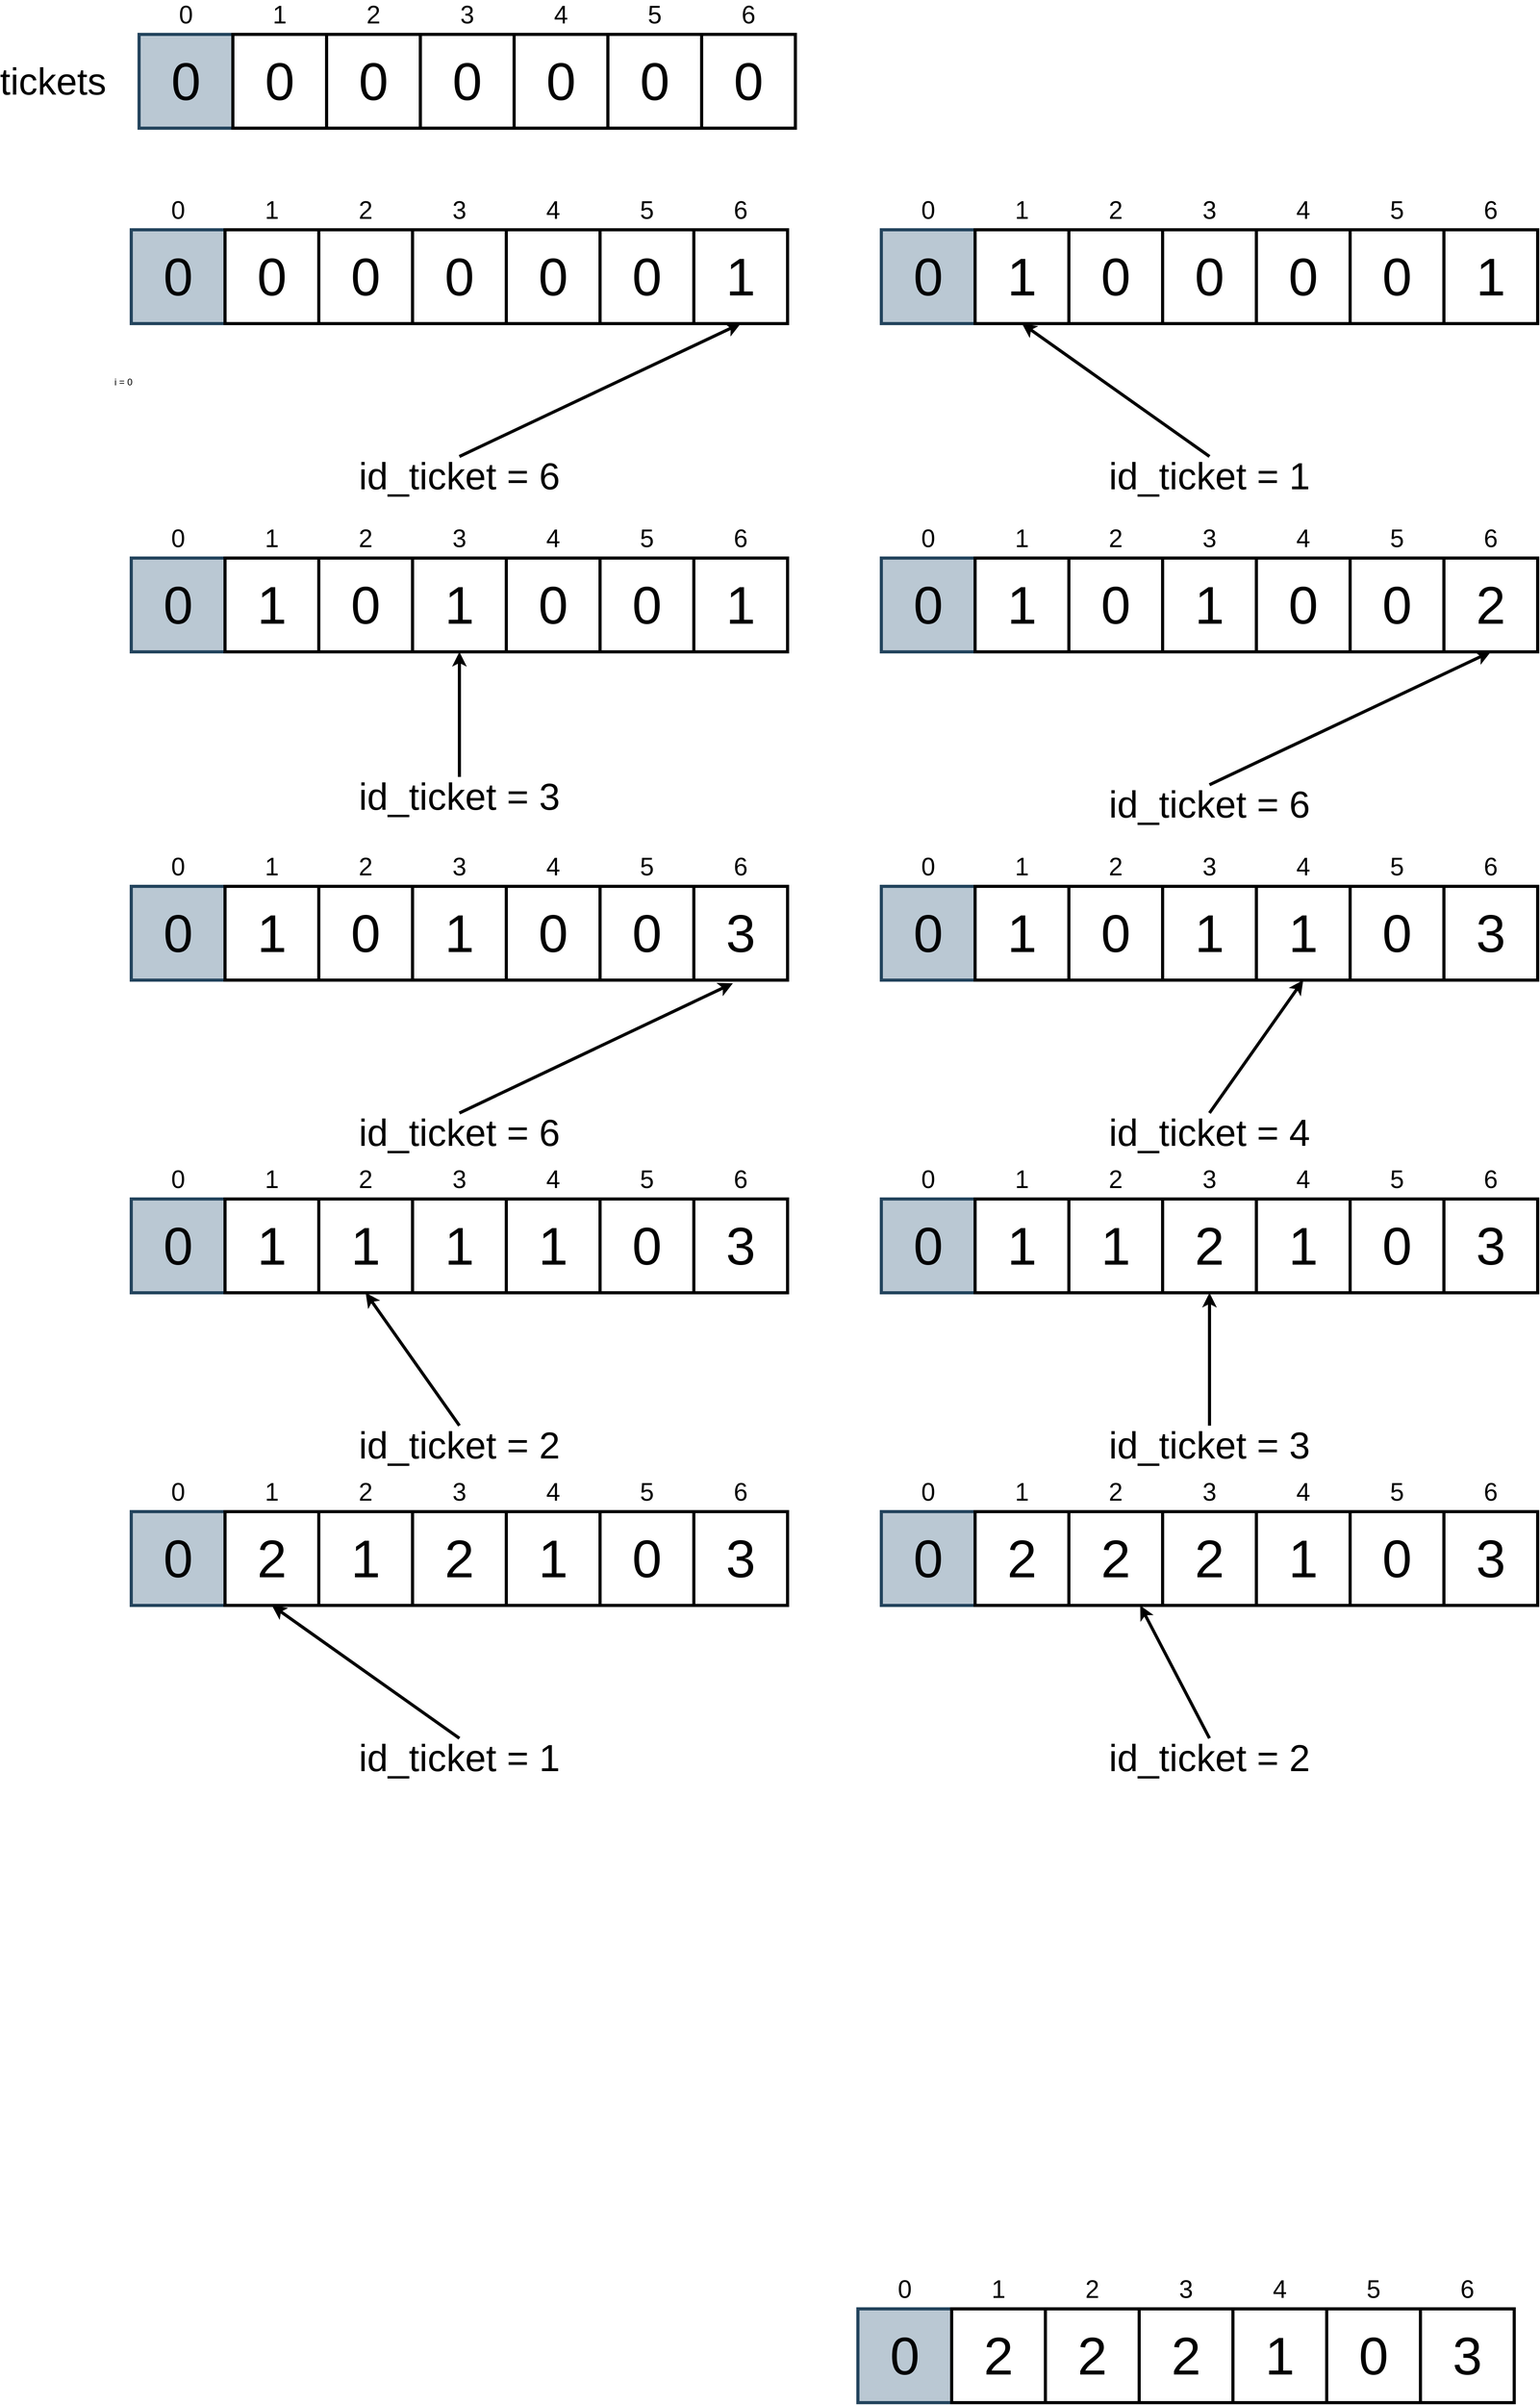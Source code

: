<mxfile version="27.1.4">
  <diagram name="Page-1" id="X-fpDceZRT9b2XnnG_sJ">
    <mxGraphModel dx="1354" dy="798" grid="1" gridSize="10" guides="1" tooltips="1" connect="1" arrows="1" fold="1" page="1" pageScale="1" pageWidth="850" pageHeight="1100" math="0" shadow="0">
      <root>
        <mxCell id="0" />
        <mxCell id="1" parent="0" />
        <mxCell id="1VugjeR8jfL0UXTWfKwZ-1" value="0" style="rounded=0;whiteSpace=wrap;html=1;strokeWidth=4;fontSize=68;fillColor=#bac8d3;strokeColor=#23445d;" vertex="1" parent="1">
          <mxGeometry x="210" y="70" width="120" height="120" as="geometry" />
        </mxCell>
        <mxCell id="1VugjeR8jfL0UXTWfKwZ-2" value="0" style="rounded=0;whiteSpace=wrap;html=1;strokeWidth=4;fontSize=68;" vertex="1" parent="1">
          <mxGeometry x="330" y="70" width="120" height="120" as="geometry" />
        </mxCell>
        <mxCell id="1VugjeR8jfL0UXTWfKwZ-3" value="0" style="rounded=0;whiteSpace=wrap;html=1;strokeWidth=4;fontSize=68;" vertex="1" parent="1">
          <mxGeometry x="450" y="70" width="120" height="120" as="geometry" />
        </mxCell>
        <mxCell id="1VugjeR8jfL0UXTWfKwZ-4" value="0" style="rounded=0;whiteSpace=wrap;html=1;strokeWidth=4;fontSize=68;" vertex="1" parent="1">
          <mxGeometry x="570" y="70" width="120" height="120" as="geometry" />
        </mxCell>
        <mxCell id="1VugjeR8jfL0UXTWfKwZ-5" value="0" style="rounded=0;whiteSpace=wrap;html=1;strokeWidth=4;fontSize=68;" vertex="1" parent="1">
          <mxGeometry x="690" y="70" width="120" height="120" as="geometry" />
        </mxCell>
        <mxCell id="1VugjeR8jfL0UXTWfKwZ-6" value="0" style="text;html=1;align=center;verticalAlign=middle;whiteSpace=wrap;rounded=0;fontSize=32;" vertex="1" parent="1">
          <mxGeometry x="240" y="30" width="60" height="30" as="geometry" />
        </mxCell>
        <mxCell id="1VugjeR8jfL0UXTWfKwZ-7" value="1" style="text;html=1;align=center;verticalAlign=middle;whiteSpace=wrap;rounded=0;fontSize=32;" vertex="1" parent="1">
          <mxGeometry x="360" y="30" width="60" height="30" as="geometry" />
        </mxCell>
        <mxCell id="1VugjeR8jfL0UXTWfKwZ-8" value="2" style="text;html=1;align=center;verticalAlign=middle;whiteSpace=wrap;rounded=0;fontSize=32;" vertex="1" parent="1">
          <mxGeometry x="480" y="30" width="60" height="30" as="geometry" />
        </mxCell>
        <mxCell id="1VugjeR8jfL0UXTWfKwZ-9" value="3" style="text;html=1;align=center;verticalAlign=middle;whiteSpace=wrap;rounded=0;fontSize=32;" vertex="1" parent="1">
          <mxGeometry x="600" y="30" width="60" height="30" as="geometry" />
        </mxCell>
        <mxCell id="1VugjeR8jfL0UXTWfKwZ-10" value="4" style="text;html=1;align=center;verticalAlign=middle;whiteSpace=wrap;rounded=0;fontSize=32;" vertex="1" parent="1">
          <mxGeometry x="720" y="30" width="60" height="30" as="geometry" />
        </mxCell>
        <mxCell id="1VugjeR8jfL0UXTWfKwZ-11" value="0" style="rounded=0;whiteSpace=wrap;html=1;strokeWidth=4;fontSize=68;" vertex="1" parent="1">
          <mxGeometry x="810" y="70" width="120" height="120" as="geometry" />
        </mxCell>
        <mxCell id="1VugjeR8jfL0UXTWfKwZ-12" value="5" style="text;html=1;align=center;verticalAlign=middle;whiteSpace=wrap;rounded=0;fontSize=32;" vertex="1" parent="1">
          <mxGeometry x="840" y="30" width="60" height="30" as="geometry" />
        </mxCell>
        <mxCell id="1VugjeR8jfL0UXTWfKwZ-13" value="0" style="rounded=0;whiteSpace=wrap;html=1;strokeWidth=4;fontSize=68;" vertex="1" parent="1">
          <mxGeometry x="930" y="70" width="120" height="120" as="geometry" />
        </mxCell>
        <mxCell id="1VugjeR8jfL0UXTWfKwZ-14" value="6" style="text;html=1;align=center;verticalAlign=middle;whiteSpace=wrap;rounded=0;fontSize=32;" vertex="1" parent="1">
          <mxGeometry x="960" y="30" width="60" height="30" as="geometry" />
        </mxCell>
        <mxCell id="1VugjeR8jfL0UXTWfKwZ-15" value="tickets" style="text;html=1;align=center;verticalAlign=middle;whiteSpace=wrap;rounded=0;fontSize=48;" vertex="1" parent="1">
          <mxGeometry x="70" y="115" width="60" height="30" as="geometry" />
        </mxCell>
        <mxCell id="1VugjeR8jfL0UXTWfKwZ-16" value="0" style="rounded=0;whiteSpace=wrap;html=1;strokeWidth=4;fontSize=68;fillColor=#bac8d3;strokeColor=#23445d;" vertex="1" parent="1">
          <mxGeometry x="200" y="320" width="120" height="120" as="geometry" />
        </mxCell>
        <mxCell id="1VugjeR8jfL0UXTWfKwZ-17" value="0" style="rounded=0;whiteSpace=wrap;html=1;strokeWidth=4;fontSize=68;" vertex="1" parent="1">
          <mxGeometry x="320" y="320" width="120" height="120" as="geometry" />
        </mxCell>
        <mxCell id="1VugjeR8jfL0UXTWfKwZ-18" value="0" style="rounded=0;whiteSpace=wrap;html=1;strokeWidth=4;fontSize=68;" vertex="1" parent="1">
          <mxGeometry x="440" y="320" width="120" height="120" as="geometry" />
        </mxCell>
        <mxCell id="1VugjeR8jfL0UXTWfKwZ-19" value="0" style="rounded=0;whiteSpace=wrap;html=1;strokeWidth=4;fontSize=68;" vertex="1" parent="1">
          <mxGeometry x="560" y="320" width="120" height="120" as="geometry" />
        </mxCell>
        <mxCell id="1VugjeR8jfL0UXTWfKwZ-20" value="0" style="rounded=0;whiteSpace=wrap;html=1;strokeWidth=4;fontSize=68;" vertex="1" parent="1">
          <mxGeometry x="680" y="320" width="120" height="120" as="geometry" />
        </mxCell>
        <mxCell id="1VugjeR8jfL0UXTWfKwZ-21" value="0" style="text;html=1;align=center;verticalAlign=middle;whiteSpace=wrap;rounded=0;fontSize=32;" vertex="1" parent="1">
          <mxGeometry x="230" y="280" width="60" height="30" as="geometry" />
        </mxCell>
        <mxCell id="1VugjeR8jfL0UXTWfKwZ-22" value="1" style="text;html=1;align=center;verticalAlign=middle;whiteSpace=wrap;rounded=0;fontSize=32;" vertex="1" parent="1">
          <mxGeometry x="350" y="280" width="60" height="30" as="geometry" />
        </mxCell>
        <mxCell id="1VugjeR8jfL0UXTWfKwZ-23" value="2" style="text;html=1;align=center;verticalAlign=middle;whiteSpace=wrap;rounded=0;fontSize=32;" vertex="1" parent="1">
          <mxGeometry x="470" y="280" width="60" height="30" as="geometry" />
        </mxCell>
        <mxCell id="1VugjeR8jfL0UXTWfKwZ-24" value="3" style="text;html=1;align=center;verticalAlign=middle;whiteSpace=wrap;rounded=0;fontSize=32;" vertex="1" parent="1">
          <mxGeometry x="590" y="280" width="60" height="30" as="geometry" />
        </mxCell>
        <mxCell id="1VugjeR8jfL0UXTWfKwZ-25" value="4" style="text;html=1;align=center;verticalAlign=middle;whiteSpace=wrap;rounded=0;fontSize=32;" vertex="1" parent="1">
          <mxGeometry x="710" y="280" width="60" height="30" as="geometry" />
        </mxCell>
        <mxCell id="1VugjeR8jfL0UXTWfKwZ-26" value="0" style="rounded=0;whiteSpace=wrap;html=1;strokeWidth=4;fontSize=68;" vertex="1" parent="1">
          <mxGeometry x="800" y="320" width="120" height="120" as="geometry" />
        </mxCell>
        <mxCell id="1VugjeR8jfL0UXTWfKwZ-27" value="5" style="text;html=1;align=center;verticalAlign=middle;whiteSpace=wrap;rounded=0;fontSize=32;" vertex="1" parent="1">
          <mxGeometry x="830" y="280" width="60" height="30" as="geometry" />
        </mxCell>
        <mxCell id="1VugjeR8jfL0UXTWfKwZ-28" value="1" style="rounded=0;whiteSpace=wrap;html=1;strokeWidth=4;fontSize=68;" vertex="1" parent="1">
          <mxGeometry x="920" y="320" width="120" height="120" as="geometry" />
        </mxCell>
        <mxCell id="1VugjeR8jfL0UXTWfKwZ-29" value="6" style="text;html=1;align=center;verticalAlign=middle;whiteSpace=wrap;rounded=0;fontSize=32;" vertex="1" parent="1">
          <mxGeometry x="950" y="280" width="60" height="30" as="geometry" />
        </mxCell>
        <mxCell id="1VugjeR8jfL0UXTWfKwZ-31" value="0" style="rounded=0;whiteSpace=wrap;html=1;strokeWidth=4;fontSize=68;fillColor=#bac8d3;strokeColor=#23445d;" vertex="1" parent="1">
          <mxGeometry x="1130" y="2980" width="120" height="120" as="geometry" />
        </mxCell>
        <mxCell id="1VugjeR8jfL0UXTWfKwZ-32" value="2" style="rounded=0;whiteSpace=wrap;html=1;strokeWidth=4;fontSize=68;" vertex="1" parent="1">
          <mxGeometry x="1250" y="2980" width="120" height="120" as="geometry" />
        </mxCell>
        <mxCell id="1VugjeR8jfL0UXTWfKwZ-33" value="2" style="rounded=0;whiteSpace=wrap;html=1;strokeWidth=4;fontSize=68;" vertex="1" parent="1">
          <mxGeometry x="1370" y="2980" width="120" height="120" as="geometry" />
        </mxCell>
        <mxCell id="1VugjeR8jfL0UXTWfKwZ-34" value="2" style="rounded=0;whiteSpace=wrap;html=1;strokeWidth=4;fontSize=68;" vertex="1" parent="1">
          <mxGeometry x="1490" y="2980" width="120" height="120" as="geometry" />
        </mxCell>
        <mxCell id="1VugjeR8jfL0UXTWfKwZ-35" value="1" style="rounded=0;whiteSpace=wrap;html=1;strokeWidth=4;fontSize=68;" vertex="1" parent="1">
          <mxGeometry x="1610" y="2980" width="120" height="120" as="geometry" />
        </mxCell>
        <mxCell id="1VugjeR8jfL0UXTWfKwZ-36" value="0" style="text;html=1;align=center;verticalAlign=middle;whiteSpace=wrap;rounded=0;fontSize=32;" vertex="1" parent="1">
          <mxGeometry x="1160" y="2940" width="60" height="30" as="geometry" />
        </mxCell>
        <mxCell id="1VugjeR8jfL0UXTWfKwZ-37" value="1" style="text;html=1;align=center;verticalAlign=middle;whiteSpace=wrap;rounded=0;fontSize=32;" vertex="1" parent="1">
          <mxGeometry x="1280" y="2940" width="60" height="30" as="geometry" />
        </mxCell>
        <mxCell id="1VugjeR8jfL0UXTWfKwZ-38" value="2" style="text;html=1;align=center;verticalAlign=middle;whiteSpace=wrap;rounded=0;fontSize=32;" vertex="1" parent="1">
          <mxGeometry x="1400" y="2940" width="60" height="30" as="geometry" />
        </mxCell>
        <mxCell id="1VugjeR8jfL0UXTWfKwZ-39" value="3" style="text;html=1;align=center;verticalAlign=middle;whiteSpace=wrap;rounded=0;fontSize=32;" vertex="1" parent="1">
          <mxGeometry x="1520" y="2940" width="60" height="30" as="geometry" />
        </mxCell>
        <mxCell id="1VugjeR8jfL0UXTWfKwZ-40" value="4" style="text;html=1;align=center;verticalAlign=middle;whiteSpace=wrap;rounded=0;fontSize=32;" vertex="1" parent="1">
          <mxGeometry x="1640" y="2940" width="60" height="30" as="geometry" />
        </mxCell>
        <mxCell id="1VugjeR8jfL0UXTWfKwZ-41" value="0" style="rounded=0;whiteSpace=wrap;html=1;strokeWidth=4;fontSize=68;" vertex="1" parent="1">
          <mxGeometry x="1730" y="2980" width="120" height="120" as="geometry" />
        </mxCell>
        <mxCell id="1VugjeR8jfL0UXTWfKwZ-42" value="5" style="text;html=1;align=center;verticalAlign=middle;whiteSpace=wrap;rounded=0;fontSize=32;" vertex="1" parent="1">
          <mxGeometry x="1760" y="2940" width="60" height="30" as="geometry" />
        </mxCell>
        <mxCell id="1VugjeR8jfL0UXTWfKwZ-43" value="3" style="rounded=0;whiteSpace=wrap;html=1;strokeWidth=4;fontSize=68;" vertex="1" parent="1">
          <mxGeometry x="1850" y="2980" width="120" height="120" as="geometry" />
        </mxCell>
        <mxCell id="1VugjeR8jfL0UXTWfKwZ-44" value="6" style="text;html=1;align=center;verticalAlign=middle;whiteSpace=wrap;rounded=0;fontSize=32;" vertex="1" parent="1">
          <mxGeometry x="1880" y="2940" width="60" height="30" as="geometry" />
        </mxCell>
        <mxCell id="1VugjeR8jfL0UXTWfKwZ-45" value="id_ticket = 6" style="text;html=1;align=center;verticalAlign=middle;whiteSpace=wrap;rounded=0;fontSize=48;" vertex="1" parent="1">
          <mxGeometry x="470" y="620" width="300" height="30" as="geometry" />
        </mxCell>
        <mxCell id="1VugjeR8jfL0UXTWfKwZ-47" value="" style="endArrow=classic;html=1;rounded=0;exitX=0.5;exitY=-0.333;exitDx=0;exitDy=0;exitPerimeter=0;entryX=0.5;entryY=1;entryDx=0;entryDy=0;strokeWidth=4;" edge="1" parent="1" source="1VugjeR8jfL0UXTWfKwZ-45" target="1VugjeR8jfL0UXTWfKwZ-28">
          <mxGeometry width="50" height="50" relative="1" as="geometry">
            <mxPoint x="770" y="380" as="sourcePoint" />
            <mxPoint x="820" y="330" as="targetPoint" />
          </mxGeometry>
        </mxCell>
        <mxCell id="1VugjeR8jfL0UXTWfKwZ-96" value="0" style="rounded=0;whiteSpace=wrap;html=1;strokeWidth=4;fontSize=68;fillColor=#bac8d3;strokeColor=#23445d;" vertex="1" parent="1">
          <mxGeometry x="1160" y="320" width="120" height="120" as="geometry" />
        </mxCell>
        <mxCell id="1VugjeR8jfL0UXTWfKwZ-97" value="1" style="rounded=0;whiteSpace=wrap;html=1;strokeWidth=4;fontSize=68;" vertex="1" parent="1">
          <mxGeometry x="1280" y="320" width="120" height="120" as="geometry" />
        </mxCell>
        <mxCell id="1VugjeR8jfL0UXTWfKwZ-98" value="0" style="rounded=0;whiteSpace=wrap;html=1;strokeWidth=4;fontSize=68;" vertex="1" parent="1">
          <mxGeometry x="1400" y="320" width="120" height="120" as="geometry" />
        </mxCell>
        <mxCell id="1VugjeR8jfL0UXTWfKwZ-99" value="0" style="rounded=0;whiteSpace=wrap;html=1;strokeWidth=4;fontSize=68;" vertex="1" parent="1">
          <mxGeometry x="1520" y="320" width="120" height="120" as="geometry" />
        </mxCell>
        <mxCell id="1VugjeR8jfL0UXTWfKwZ-100" value="0" style="rounded=0;whiteSpace=wrap;html=1;strokeWidth=4;fontSize=68;" vertex="1" parent="1">
          <mxGeometry x="1640" y="320" width="120" height="120" as="geometry" />
        </mxCell>
        <mxCell id="1VugjeR8jfL0UXTWfKwZ-101" value="0" style="text;html=1;align=center;verticalAlign=middle;whiteSpace=wrap;rounded=0;fontSize=32;" vertex="1" parent="1">
          <mxGeometry x="1190" y="280" width="60" height="30" as="geometry" />
        </mxCell>
        <mxCell id="1VugjeR8jfL0UXTWfKwZ-102" value="1" style="text;html=1;align=center;verticalAlign=middle;whiteSpace=wrap;rounded=0;fontSize=32;" vertex="1" parent="1">
          <mxGeometry x="1310" y="280" width="60" height="30" as="geometry" />
        </mxCell>
        <mxCell id="1VugjeR8jfL0UXTWfKwZ-103" value="2" style="text;html=1;align=center;verticalAlign=middle;whiteSpace=wrap;rounded=0;fontSize=32;" vertex="1" parent="1">
          <mxGeometry x="1430" y="280" width="60" height="30" as="geometry" />
        </mxCell>
        <mxCell id="1VugjeR8jfL0UXTWfKwZ-104" value="3" style="text;html=1;align=center;verticalAlign=middle;whiteSpace=wrap;rounded=0;fontSize=32;" vertex="1" parent="1">
          <mxGeometry x="1550" y="280" width="60" height="30" as="geometry" />
        </mxCell>
        <mxCell id="1VugjeR8jfL0UXTWfKwZ-105" value="4" style="text;html=1;align=center;verticalAlign=middle;whiteSpace=wrap;rounded=0;fontSize=32;" vertex="1" parent="1">
          <mxGeometry x="1670" y="280" width="60" height="30" as="geometry" />
        </mxCell>
        <mxCell id="1VugjeR8jfL0UXTWfKwZ-106" value="0" style="rounded=0;whiteSpace=wrap;html=1;strokeWidth=4;fontSize=68;" vertex="1" parent="1">
          <mxGeometry x="1760" y="320" width="120" height="120" as="geometry" />
        </mxCell>
        <mxCell id="1VugjeR8jfL0UXTWfKwZ-107" value="5" style="text;html=1;align=center;verticalAlign=middle;whiteSpace=wrap;rounded=0;fontSize=32;" vertex="1" parent="1">
          <mxGeometry x="1790" y="280" width="60" height="30" as="geometry" />
        </mxCell>
        <mxCell id="1VugjeR8jfL0UXTWfKwZ-108" value="1" style="rounded=0;whiteSpace=wrap;html=1;strokeWidth=4;fontSize=68;" vertex="1" parent="1">
          <mxGeometry x="1880" y="320" width="120" height="120" as="geometry" />
        </mxCell>
        <mxCell id="1VugjeR8jfL0UXTWfKwZ-109" value="6" style="text;html=1;align=center;verticalAlign=middle;whiteSpace=wrap;rounded=0;fontSize=32;" vertex="1" parent="1">
          <mxGeometry x="1910" y="280" width="60" height="30" as="geometry" />
        </mxCell>
        <mxCell id="1VugjeR8jfL0UXTWfKwZ-110" value="id_ticket = 1" style="text;html=1;align=center;verticalAlign=middle;whiteSpace=wrap;rounded=0;fontSize=48;" vertex="1" parent="1">
          <mxGeometry x="1430" y="620" width="300" height="30" as="geometry" />
        </mxCell>
        <mxCell id="1VugjeR8jfL0UXTWfKwZ-111" value="" style="endArrow=classic;html=1;rounded=0;exitX=0.5;exitY=-0.333;exitDx=0;exitDy=0;exitPerimeter=0;entryX=0.5;entryY=1;entryDx=0;entryDy=0;strokeWidth=4;" edge="1" parent="1" source="1VugjeR8jfL0UXTWfKwZ-110" target="1VugjeR8jfL0UXTWfKwZ-97">
          <mxGeometry width="50" height="50" relative="1" as="geometry">
            <mxPoint x="1730" y="380" as="sourcePoint" />
            <mxPoint x="1780" y="330" as="targetPoint" />
          </mxGeometry>
        </mxCell>
        <mxCell id="1VugjeR8jfL0UXTWfKwZ-112" value="0" style="rounded=0;whiteSpace=wrap;html=1;strokeWidth=4;fontSize=68;fillColor=#bac8d3;strokeColor=#23445d;" vertex="1" parent="1">
          <mxGeometry x="200" y="740" width="120" height="120" as="geometry" />
        </mxCell>
        <mxCell id="1VugjeR8jfL0UXTWfKwZ-113" value="1" style="rounded=0;whiteSpace=wrap;html=1;strokeWidth=4;fontSize=68;" vertex="1" parent="1">
          <mxGeometry x="320" y="740" width="120" height="120" as="geometry" />
        </mxCell>
        <mxCell id="1VugjeR8jfL0UXTWfKwZ-114" value="0" style="rounded=0;whiteSpace=wrap;html=1;strokeWidth=4;fontSize=68;" vertex="1" parent="1">
          <mxGeometry x="440" y="740" width="120" height="120" as="geometry" />
        </mxCell>
        <mxCell id="1VugjeR8jfL0UXTWfKwZ-115" value="1" style="rounded=0;whiteSpace=wrap;html=1;strokeWidth=4;fontSize=68;" vertex="1" parent="1">
          <mxGeometry x="560" y="740" width="120" height="120" as="geometry" />
        </mxCell>
        <mxCell id="1VugjeR8jfL0UXTWfKwZ-116" value="0" style="rounded=0;whiteSpace=wrap;html=1;strokeWidth=4;fontSize=68;" vertex="1" parent="1">
          <mxGeometry x="680" y="740" width="120" height="120" as="geometry" />
        </mxCell>
        <mxCell id="1VugjeR8jfL0UXTWfKwZ-117" value="0" style="text;html=1;align=center;verticalAlign=middle;whiteSpace=wrap;rounded=0;fontSize=32;" vertex="1" parent="1">
          <mxGeometry x="230" y="700" width="60" height="30" as="geometry" />
        </mxCell>
        <mxCell id="1VugjeR8jfL0UXTWfKwZ-118" value="1" style="text;html=1;align=center;verticalAlign=middle;whiteSpace=wrap;rounded=0;fontSize=32;" vertex="1" parent="1">
          <mxGeometry x="350" y="700" width="60" height="30" as="geometry" />
        </mxCell>
        <mxCell id="1VugjeR8jfL0UXTWfKwZ-119" value="2" style="text;html=1;align=center;verticalAlign=middle;whiteSpace=wrap;rounded=0;fontSize=32;" vertex="1" parent="1">
          <mxGeometry x="470" y="700" width="60" height="30" as="geometry" />
        </mxCell>
        <mxCell id="1VugjeR8jfL0UXTWfKwZ-120" value="3" style="text;html=1;align=center;verticalAlign=middle;whiteSpace=wrap;rounded=0;fontSize=32;" vertex="1" parent="1">
          <mxGeometry x="590" y="700" width="60" height="30" as="geometry" />
        </mxCell>
        <mxCell id="1VugjeR8jfL0UXTWfKwZ-121" value="4" style="text;html=1;align=center;verticalAlign=middle;whiteSpace=wrap;rounded=0;fontSize=32;" vertex="1" parent="1">
          <mxGeometry x="710" y="700" width="60" height="30" as="geometry" />
        </mxCell>
        <mxCell id="1VugjeR8jfL0UXTWfKwZ-122" value="0" style="rounded=0;whiteSpace=wrap;html=1;strokeWidth=4;fontSize=68;" vertex="1" parent="1">
          <mxGeometry x="800" y="740" width="120" height="120" as="geometry" />
        </mxCell>
        <mxCell id="1VugjeR8jfL0UXTWfKwZ-123" value="5" style="text;html=1;align=center;verticalAlign=middle;whiteSpace=wrap;rounded=0;fontSize=32;" vertex="1" parent="1">
          <mxGeometry x="830" y="700" width="60" height="30" as="geometry" />
        </mxCell>
        <mxCell id="1VugjeR8jfL0UXTWfKwZ-124" value="1" style="rounded=0;whiteSpace=wrap;html=1;strokeWidth=4;fontSize=68;" vertex="1" parent="1">
          <mxGeometry x="920" y="740" width="120" height="120" as="geometry" />
        </mxCell>
        <mxCell id="1VugjeR8jfL0UXTWfKwZ-125" value="6" style="text;html=1;align=center;verticalAlign=middle;whiteSpace=wrap;rounded=0;fontSize=32;" vertex="1" parent="1">
          <mxGeometry x="950" y="700" width="60" height="30" as="geometry" />
        </mxCell>
        <mxCell id="1VugjeR8jfL0UXTWfKwZ-126" value="id_ticket = 3" style="text;html=1;align=center;verticalAlign=middle;whiteSpace=wrap;rounded=0;fontSize=48;" vertex="1" parent="1">
          <mxGeometry x="470" y="1030" width="300" height="30" as="geometry" />
        </mxCell>
        <mxCell id="1VugjeR8jfL0UXTWfKwZ-127" value="" style="endArrow=classic;html=1;rounded=0;exitX=0.5;exitY=-0.333;exitDx=0;exitDy=0;exitPerimeter=0;entryX=0.5;entryY=1;entryDx=0;entryDy=0;strokeWidth=4;" edge="1" parent="1" source="1VugjeR8jfL0UXTWfKwZ-126" target="1VugjeR8jfL0UXTWfKwZ-115">
          <mxGeometry width="50" height="50" relative="1" as="geometry">
            <mxPoint x="770" y="800" as="sourcePoint" />
            <mxPoint x="820" y="750" as="targetPoint" />
          </mxGeometry>
        </mxCell>
        <mxCell id="1VugjeR8jfL0UXTWfKwZ-128" value="0" style="rounded=0;whiteSpace=wrap;html=1;strokeWidth=4;fontSize=68;fillColor=#bac8d3;strokeColor=#23445d;" vertex="1" parent="1">
          <mxGeometry x="1160" y="740" width="120" height="120" as="geometry" />
        </mxCell>
        <mxCell id="1VugjeR8jfL0UXTWfKwZ-129" value="1" style="rounded=0;whiteSpace=wrap;html=1;strokeWidth=4;fontSize=68;" vertex="1" parent="1">
          <mxGeometry x="1280" y="740" width="120" height="120" as="geometry" />
        </mxCell>
        <mxCell id="1VugjeR8jfL0UXTWfKwZ-130" value="0" style="rounded=0;whiteSpace=wrap;html=1;strokeWidth=4;fontSize=68;" vertex="1" parent="1">
          <mxGeometry x="1400" y="740" width="120" height="120" as="geometry" />
        </mxCell>
        <mxCell id="1VugjeR8jfL0UXTWfKwZ-131" value="1" style="rounded=0;whiteSpace=wrap;html=1;strokeWidth=4;fontSize=68;" vertex="1" parent="1">
          <mxGeometry x="1520" y="740" width="120" height="120" as="geometry" />
        </mxCell>
        <mxCell id="1VugjeR8jfL0UXTWfKwZ-132" value="0" style="rounded=0;whiteSpace=wrap;html=1;strokeWidth=4;fontSize=68;" vertex="1" parent="1">
          <mxGeometry x="1640" y="740" width="120" height="120" as="geometry" />
        </mxCell>
        <mxCell id="1VugjeR8jfL0UXTWfKwZ-133" value="0" style="text;html=1;align=center;verticalAlign=middle;whiteSpace=wrap;rounded=0;fontSize=32;" vertex="1" parent="1">
          <mxGeometry x="1190" y="700" width="60" height="30" as="geometry" />
        </mxCell>
        <mxCell id="1VugjeR8jfL0UXTWfKwZ-134" value="1" style="text;html=1;align=center;verticalAlign=middle;whiteSpace=wrap;rounded=0;fontSize=32;" vertex="1" parent="1">
          <mxGeometry x="1310" y="700" width="60" height="30" as="geometry" />
        </mxCell>
        <mxCell id="1VugjeR8jfL0UXTWfKwZ-135" value="2" style="text;html=1;align=center;verticalAlign=middle;whiteSpace=wrap;rounded=0;fontSize=32;" vertex="1" parent="1">
          <mxGeometry x="1430" y="700" width="60" height="30" as="geometry" />
        </mxCell>
        <mxCell id="1VugjeR8jfL0UXTWfKwZ-136" value="3" style="text;html=1;align=center;verticalAlign=middle;whiteSpace=wrap;rounded=0;fontSize=32;" vertex="1" parent="1">
          <mxGeometry x="1550" y="700" width="60" height="30" as="geometry" />
        </mxCell>
        <mxCell id="1VugjeR8jfL0UXTWfKwZ-137" value="4" style="text;html=1;align=center;verticalAlign=middle;whiteSpace=wrap;rounded=0;fontSize=32;" vertex="1" parent="1">
          <mxGeometry x="1670" y="700" width="60" height="30" as="geometry" />
        </mxCell>
        <mxCell id="1VugjeR8jfL0UXTWfKwZ-138" value="0" style="rounded=0;whiteSpace=wrap;html=1;strokeWidth=4;fontSize=68;" vertex="1" parent="1">
          <mxGeometry x="1760" y="740" width="120" height="120" as="geometry" />
        </mxCell>
        <mxCell id="1VugjeR8jfL0UXTWfKwZ-139" value="5" style="text;html=1;align=center;verticalAlign=middle;whiteSpace=wrap;rounded=0;fontSize=32;" vertex="1" parent="1">
          <mxGeometry x="1790" y="700" width="60" height="30" as="geometry" />
        </mxCell>
        <mxCell id="1VugjeR8jfL0UXTWfKwZ-140" value="2" style="rounded=0;whiteSpace=wrap;html=1;strokeWidth=4;fontSize=68;" vertex="1" parent="1">
          <mxGeometry x="1880" y="740" width="120" height="120" as="geometry" />
        </mxCell>
        <mxCell id="1VugjeR8jfL0UXTWfKwZ-141" value="6" style="text;html=1;align=center;verticalAlign=middle;whiteSpace=wrap;rounded=0;fontSize=32;" vertex="1" parent="1">
          <mxGeometry x="1910" y="700" width="60" height="30" as="geometry" />
        </mxCell>
        <mxCell id="1VugjeR8jfL0UXTWfKwZ-142" value="id_ticket = 6" style="text;html=1;align=center;verticalAlign=middle;whiteSpace=wrap;rounded=0;fontSize=48;" vertex="1" parent="1">
          <mxGeometry x="1430" y="1040" width="300" height="30" as="geometry" />
        </mxCell>
        <mxCell id="1VugjeR8jfL0UXTWfKwZ-143" value="" style="endArrow=classic;html=1;rounded=0;exitX=0.5;exitY=-0.333;exitDx=0;exitDy=0;exitPerimeter=0;entryX=0.5;entryY=1;entryDx=0;entryDy=0;strokeWidth=4;" edge="1" parent="1" source="1VugjeR8jfL0UXTWfKwZ-142" target="1VugjeR8jfL0UXTWfKwZ-140">
          <mxGeometry width="50" height="50" relative="1" as="geometry">
            <mxPoint x="1730" y="800" as="sourcePoint" />
            <mxPoint x="1780" y="750" as="targetPoint" />
          </mxGeometry>
        </mxCell>
        <mxCell id="1VugjeR8jfL0UXTWfKwZ-160" value="0" style="rounded=0;whiteSpace=wrap;html=1;strokeWidth=4;fontSize=68;fillColor=#bac8d3;strokeColor=#23445d;" vertex="1" parent="1">
          <mxGeometry x="200" y="1160" width="120" height="120" as="geometry" />
        </mxCell>
        <mxCell id="1VugjeR8jfL0UXTWfKwZ-161" value="1" style="rounded=0;whiteSpace=wrap;html=1;strokeWidth=4;fontSize=68;" vertex="1" parent="1">
          <mxGeometry x="320" y="1160" width="120" height="120" as="geometry" />
        </mxCell>
        <mxCell id="1VugjeR8jfL0UXTWfKwZ-162" value="0" style="rounded=0;whiteSpace=wrap;html=1;strokeWidth=4;fontSize=68;" vertex="1" parent="1">
          <mxGeometry x="440" y="1160" width="120" height="120" as="geometry" />
        </mxCell>
        <mxCell id="1VugjeR8jfL0UXTWfKwZ-163" value="1" style="rounded=0;whiteSpace=wrap;html=1;strokeWidth=4;fontSize=68;" vertex="1" parent="1">
          <mxGeometry x="560" y="1160" width="120" height="120" as="geometry" />
        </mxCell>
        <mxCell id="1VugjeR8jfL0UXTWfKwZ-164" value="0" style="rounded=0;whiteSpace=wrap;html=1;strokeWidth=4;fontSize=68;" vertex="1" parent="1">
          <mxGeometry x="680" y="1160" width="120" height="120" as="geometry" />
        </mxCell>
        <mxCell id="1VugjeR8jfL0UXTWfKwZ-165" value="0" style="text;html=1;align=center;verticalAlign=middle;whiteSpace=wrap;rounded=0;fontSize=32;" vertex="1" parent="1">
          <mxGeometry x="230" y="1120" width="60" height="30" as="geometry" />
        </mxCell>
        <mxCell id="1VugjeR8jfL0UXTWfKwZ-166" value="1" style="text;html=1;align=center;verticalAlign=middle;whiteSpace=wrap;rounded=0;fontSize=32;" vertex="1" parent="1">
          <mxGeometry x="350" y="1120" width="60" height="30" as="geometry" />
        </mxCell>
        <mxCell id="1VugjeR8jfL0UXTWfKwZ-167" value="2" style="text;html=1;align=center;verticalAlign=middle;whiteSpace=wrap;rounded=0;fontSize=32;" vertex="1" parent="1">
          <mxGeometry x="470" y="1120" width="60" height="30" as="geometry" />
        </mxCell>
        <mxCell id="1VugjeR8jfL0UXTWfKwZ-168" value="3" style="text;html=1;align=center;verticalAlign=middle;whiteSpace=wrap;rounded=0;fontSize=32;" vertex="1" parent="1">
          <mxGeometry x="590" y="1120" width="60" height="30" as="geometry" />
        </mxCell>
        <mxCell id="1VugjeR8jfL0UXTWfKwZ-169" value="4" style="text;html=1;align=center;verticalAlign=middle;whiteSpace=wrap;rounded=0;fontSize=32;" vertex="1" parent="1">
          <mxGeometry x="710" y="1120" width="60" height="30" as="geometry" />
        </mxCell>
        <mxCell id="1VugjeR8jfL0UXTWfKwZ-170" value="0" style="rounded=0;whiteSpace=wrap;html=1;strokeWidth=4;fontSize=68;" vertex="1" parent="1">
          <mxGeometry x="800" y="1160" width="120" height="120" as="geometry" />
        </mxCell>
        <mxCell id="1VugjeR8jfL0UXTWfKwZ-171" value="5" style="text;html=1;align=center;verticalAlign=middle;whiteSpace=wrap;rounded=0;fontSize=32;" vertex="1" parent="1">
          <mxGeometry x="830" y="1120" width="60" height="30" as="geometry" />
        </mxCell>
        <mxCell id="1VugjeR8jfL0UXTWfKwZ-172" value="3" style="rounded=0;whiteSpace=wrap;html=1;strokeWidth=4;fontSize=68;" vertex="1" parent="1">
          <mxGeometry x="920" y="1160" width="120" height="120" as="geometry" />
        </mxCell>
        <mxCell id="1VugjeR8jfL0UXTWfKwZ-173" value="6" style="text;html=1;align=center;verticalAlign=middle;whiteSpace=wrap;rounded=0;fontSize=32;" vertex="1" parent="1">
          <mxGeometry x="950" y="1120" width="60" height="30" as="geometry" />
        </mxCell>
        <mxCell id="1VugjeR8jfL0UXTWfKwZ-174" value="id_ticket = 6" style="text;html=1;align=center;verticalAlign=middle;whiteSpace=wrap;rounded=0;fontSize=48;" vertex="1" parent="1">
          <mxGeometry x="470" y="1460" width="300" height="30" as="geometry" />
        </mxCell>
        <mxCell id="1VugjeR8jfL0UXTWfKwZ-175" value="" style="endArrow=classic;html=1;rounded=0;exitX=0.5;exitY=-0.333;exitDx=0;exitDy=0;exitPerimeter=0;entryX=0.417;entryY=1.033;entryDx=0;entryDy=0;strokeWidth=4;entryPerimeter=0;" edge="1" parent="1" source="1VugjeR8jfL0UXTWfKwZ-174" target="1VugjeR8jfL0UXTWfKwZ-172">
          <mxGeometry width="50" height="50" relative="1" as="geometry">
            <mxPoint x="770" y="1220" as="sourcePoint" />
            <mxPoint x="820" y="1170" as="targetPoint" />
          </mxGeometry>
        </mxCell>
        <mxCell id="1VugjeR8jfL0UXTWfKwZ-176" value="0" style="rounded=0;whiteSpace=wrap;html=1;strokeWidth=4;fontSize=68;fillColor=#bac8d3;strokeColor=#23445d;" vertex="1" parent="1">
          <mxGeometry x="1160" y="1160" width="120" height="120" as="geometry" />
        </mxCell>
        <mxCell id="1VugjeR8jfL0UXTWfKwZ-177" value="1" style="rounded=0;whiteSpace=wrap;html=1;strokeWidth=4;fontSize=68;" vertex="1" parent="1">
          <mxGeometry x="1280" y="1160" width="120" height="120" as="geometry" />
        </mxCell>
        <mxCell id="1VugjeR8jfL0UXTWfKwZ-178" value="0" style="rounded=0;whiteSpace=wrap;html=1;strokeWidth=4;fontSize=68;" vertex="1" parent="1">
          <mxGeometry x="1400" y="1160" width="120" height="120" as="geometry" />
        </mxCell>
        <mxCell id="1VugjeR8jfL0UXTWfKwZ-179" value="1" style="rounded=0;whiteSpace=wrap;html=1;strokeWidth=4;fontSize=68;" vertex="1" parent="1">
          <mxGeometry x="1520" y="1160" width="120" height="120" as="geometry" />
        </mxCell>
        <mxCell id="1VugjeR8jfL0UXTWfKwZ-180" value="1" style="rounded=0;whiteSpace=wrap;html=1;strokeWidth=4;fontSize=68;" vertex="1" parent="1">
          <mxGeometry x="1640" y="1160" width="120" height="120" as="geometry" />
        </mxCell>
        <mxCell id="1VugjeR8jfL0UXTWfKwZ-181" value="0" style="text;html=1;align=center;verticalAlign=middle;whiteSpace=wrap;rounded=0;fontSize=32;" vertex="1" parent="1">
          <mxGeometry x="1190" y="1120" width="60" height="30" as="geometry" />
        </mxCell>
        <mxCell id="1VugjeR8jfL0UXTWfKwZ-182" value="1" style="text;html=1;align=center;verticalAlign=middle;whiteSpace=wrap;rounded=0;fontSize=32;" vertex="1" parent="1">
          <mxGeometry x="1310" y="1120" width="60" height="30" as="geometry" />
        </mxCell>
        <mxCell id="1VugjeR8jfL0UXTWfKwZ-183" value="2" style="text;html=1;align=center;verticalAlign=middle;whiteSpace=wrap;rounded=0;fontSize=32;" vertex="1" parent="1">
          <mxGeometry x="1430" y="1120" width="60" height="30" as="geometry" />
        </mxCell>
        <mxCell id="1VugjeR8jfL0UXTWfKwZ-184" value="3" style="text;html=1;align=center;verticalAlign=middle;whiteSpace=wrap;rounded=0;fontSize=32;" vertex="1" parent="1">
          <mxGeometry x="1550" y="1120" width="60" height="30" as="geometry" />
        </mxCell>
        <mxCell id="1VugjeR8jfL0UXTWfKwZ-185" value="4" style="text;html=1;align=center;verticalAlign=middle;whiteSpace=wrap;rounded=0;fontSize=32;" vertex="1" parent="1">
          <mxGeometry x="1670" y="1120" width="60" height="30" as="geometry" />
        </mxCell>
        <mxCell id="1VugjeR8jfL0UXTWfKwZ-186" value="0" style="rounded=0;whiteSpace=wrap;html=1;strokeWidth=4;fontSize=68;" vertex="1" parent="1">
          <mxGeometry x="1760" y="1160" width="120" height="120" as="geometry" />
        </mxCell>
        <mxCell id="1VugjeR8jfL0UXTWfKwZ-187" value="5" style="text;html=1;align=center;verticalAlign=middle;whiteSpace=wrap;rounded=0;fontSize=32;" vertex="1" parent="1">
          <mxGeometry x="1790" y="1120" width="60" height="30" as="geometry" />
        </mxCell>
        <mxCell id="1VugjeR8jfL0UXTWfKwZ-188" value="3" style="rounded=0;whiteSpace=wrap;html=1;strokeWidth=4;fontSize=68;" vertex="1" parent="1">
          <mxGeometry x="1880" y="1160" width="120" height="120" as="geometry" />
        </mxCell>
        <mxCell id="1VugjeR8jfL0UXTWfKwZ-189" value="6" style="text;html=1;align=center;verticalAlign=middle;whiteSpace=wrap;rounded=0;fontSize=32;" vertex="1" parent="1">
          <mxGeometry x="1910" y="1120" width="60" height="30" as="geometry" />
        </mxCell>
        <mxCell id="1VugjeR8jfL0UXTWfKwZ-190" value="id_ticket = 4" style="text;html=1;align=center;verticalAlign=middle;whiteSpace=wrap;rounded=0;fontSize=48;" vertex="1" parent="1">
          <mxGeometry x="1430" y="1460" width="300" height="30" as="geometry" />
        </mxCell>
        <mxCell id="1VugjeR8jfL0UXTWfKwZ-191" value="" style="endArrow=classic;html=1;rounded=0;exitX=0.5;exitY=-0.333;exitDx=0;exitDy=0;exitPerimeter=0;entryX=0.5;entryY=1;entryDx=0;entryDy=0;strokeWidth=4;" edge="1" parent="1" source="1VugjeR8jfL0UXTWfKwZ-190" target="1VugjeR8jfL0UXTWfKwZ-180">
          <mxGeometry width="50" height="50" relative="1" as="geometry">
            <mxPoint x="1730" y="1220" as="sourcePoint" />
            <mxPoint x="1780" y="1170" as="targetPoint" />
          </mxGeometry>
        </mxCell>
        <mxCell id="1VugjeR8jfL0UXTWfKwZ-208" value="0" style="rounded=0;whiteSpace=wrap;html=1;strokeWidth=4;fontSize=68;fillColor=#bac8d3;strokeColor=#23445d;" vertex="1" parent="1">
          <mxGeometry x="200" y="1560" width="120" height="120" as="geometry" />
        </mxCell>
        <mxCell id="1VugjeR8jfL0UXTWfKwZ-209" value="1" style="rounded=0;whiteSpace=wrap;html=1;strokeWidth=4;fontSize=68;" vertex="1" parent="1">
          <mxGeometry x="320" y="1560" width="120" height="120" as="geometry" />
        </mxCell>
        <mxCell id="1VugjeR8jfL0UXTWfKwZ-210" value="1" style="rounded=0;whiteSpace=wrap;html=1;strokeWidth=4;fontSize=68;" vertex="1" parent="1">
          <mxGeometry x="440" y="1560" width="120" height="120" as="geometry" />
        </mxCell>
        <mxCell id="1VugjeR8jfL0UXTWfKwZ-211" value="1" style="rounded=0;whiteSpace=wrap;html=1;strokeWidth=4;fontSize=68;" vertex="1" parent="1">
          <mxGeometry x="560" y="1560" width="120" height="120" as="geometry" />
        </mxCell>
        <mxCell id="1VugjeR8jfL0UXTWfKwZ-212" value="1" style="rounded=0;whiteSpace=wrap;html=1;strokeWidth=4;fontSize=68;" vertex="1" parent="1">
          <mxGeometry x="680" y="1560" width="120" height="120" as="geometry" />
        </mxCell>
        <mxCell id="1VugjeR8jfL0UXTWfKwZ-213" value="0" style="text;html=1;align=center;verticalAlign=middle;whiteSpace=wrap;rounded=0;fontSize=32;" vertex="1" parent="1">
          <mxGeometry x="230" y="1520" width="60" height="30" as="geometry" />
        </mxCell>
        <mxCell id="1VugjeR8jfL0UXTWfKwZ-214" value="1" style="text;html=1;align=center;verticalAlign=middle;whiteSpace=wrap;rounded=0;fontSize=32;" vertex="1" parent="1">
          <mxGeometry x="350" y="1520" width="60" height="30" as="geometry" />
        </mxCell>
        <mxCell id="1VugjeR8jfL0UXTWfKwZ-215" value="2" style="text;html=1;align=center;verticalAlign=middle;whiteSpace=wrap;rounded=0;fontSize=32;" vertex="1" parent="1">
          <mxGeometry x="470" y="1520" width="60" height="30" as="geometry" />
        </mxCell>
        <mxCell id="1VugjeR8jfL0UXTWfKwZ-216" value="3" style="text;html=1;align=center;verticalAlign=middle;whiteSpace=wrap;rounded=0;fontSize=32;" vertex="1" parent="1">
          <mxGeometry x="590" y="1520" width="60" height="30" as="geometry" />
        </mxCell>
        <mxCell id="1VugjeR8jfL0UXTWfKwZ-217" value="4" style="text;html=1;align=center;verticalAlign=middle;whiteSpace=wrap;rounded=0;fontSize=32;" vertex="1" parent="1">
          <mxGeometry x="710" y="1520" width="60" height="30" as="geometry" />
        </mxCell>
        <mxCell id="1VugjeR8jfL0UXTWfKwZ-218" value="0" style="rounded=0;whiteSpace=wrap;html=1;strokeWidth=4;fontSize=68;" vertex="1" parent="1">
          <mxGeometry x="800" y="1560" width="120" height="120" as="geometry" />
        </mxCell>
        <mxCell id="1VugjeR8jfL0UXTWfKwZ-219" value="5" style="text;html=1;align=center;verticalAlign=middle;whiteSpace=wrap;rounded=0;fontSize=32;" vertex="1" parent="1">
          <mxGeometry x="830" y="1520" width="60" height="30" as="geometry" />
        </mxCell>
        <mxCell id="1VugjeR8jfL0UXTWfKwZ-220" value="3" style="rounded=0;whiteSpace=wrap;html=1;strokeWidth=4;fontSize=68;" vertex="1" parent="1">
          <mxGeometry x="920" y="1560" width="120" height="120" as="geometry" />
        </mxCell>
        <mxCell id="1VugjeR8jfL0UXTWfKwZ-221" value="6" style="text;html=1;align=center;verticalAlign=middle;whiteSpace=wrap;rounded=0;fontSize=32;" vertex="1" parent="1">
          <mxGeometry x="950" y="1520" width="60" height="30" as="geometry" />
        </mxCell>
        <mxCell id="1VugjeR8jfL0UXTWfKwZ-222" value="id_ticket = 2" style="text;html=1;align=center;verticalAlign=middle;whiteSpace=wrap;rounded=0;fontSize=48;" vertex="1" parent="1">
          <mxGeometry x="470" y="1860" width="300" height="30" as="geometry" />
        </mxCell>
        <mxCell id="1VugjeR8jfL0UXTWfKwZ-223" value="" style="endArrow=classic;html=1;rounded=0;exitX=0.5;exitY=-0.333;exitDx=0;exitDy=0;exitPerimeter=0;entryX=0.5;entryY=1;entryDx=0;entryDy=0;strokeWidth=4;" edge="1" parent="1" source="1VugjeR8jfL0UXTWfKwZ-222" target="1VugjeR8jfL0UXTWfKwZ-210">
          <mxGeometry width="50" height="50" relative="1" as="geometry">
            <mxPoint x="770" y="1620" as="sourcePoint" />
            <mxPoint x="820" y="1570" as="targetPoint" />
          </mxGeometry>
        </mxCell>
        <mxCell id="1VugjeR8jfL0UXTWfKwZ-224" value="0" style="rounded=0;whiteSpace=wrap;html=1;strokeWidth=4;fontSize=68;fillColor=#bac8d3;strokeColor=#23445d;" vertex="1" parent="1">
          <mxGeometry x="1160" y="1560" width="120" height="120" as="geometry" />
        </mxCell>
        <mxCell id="1VugjeR8jfL0UXTWfKwZ-225" value="1" style="rounded=0;whiteSpace=wrap;html=1;strokeWidth=4;fontSize=68;" vertex="1" parent="1">
          <mxGeometry x="1280" y="1560" width="120" height="120" as="geometry" />
        </mxCell>
        <mxCell id="1VugjeR8jfL0UXTWfKwZ-226" value="1" style="rounded=0;whiteSpace=wrap;html=1;strokeWidth=4;fontSize=68;" vertex="1" parent="1">
          <mxGeometry x="1400" y="1560" width="120" height="120" as="geometry" />
        </mxCell>
        <mxCell id="1VugjeR8jfL0UXTWfKwZ-227" value="2" style="rounded=0;whiteSpace=wrap;html=1;strokeWidth=4;fontSize=68;" vertex="1" parent="1">
          <mxGeometry x="1520" y="1560" width="120" height="120" as="geometry" />
        </mxCell>
        <mxCell id="1VugjeR8jfL0UXTWfKwZ-228" value="1" style="rounded=0;whiteSpace=wrap;html=1;strokeWidth=4;fontSize=68;" vertex="1" parent="1">
          <mxGeometry x="1640" y="1560" width="120" height="120" as="geometry" />
        </mxCell>
        <mxCell id="1VugjeR8jfL0UXTWfKwZ-229" value="0" style="text;html=1;align=center;verticalAlign=middle;whiteSpace=wrap;rounded=0;fontSize=32;" vertex="1" parent="1">
          <mxGeometry x="1190" y="1520" width="60" height="30" as="geometry" />
        </mxCell>
        <mxCell id="1VugjeR8jfL0UXTWfKwZ-230" value="1" style="text;html=1;align=center;verticalAlign=middle;whiteSpace=wrap;rounded=0;fontSize=32;" vertex="1" parent="1">
          <mxGeometry x="1310" y="1520" width="60" height="30" as="geometry" />
        </mxCell>
        <mxCell id="1VugjeR8jfL0UXTWfKwZ-231" value="2" style="text;html=1;align=center;verticalAlign=middle;whiteSpace=wrap;rounded=0;fontSize=32;" vertex="1" parent="1">
          <mxGeometry x="1430" y="1520" width="60" height="30" as="geometry" />
        </mxCell>
        <mxCell id="1VugjeR8jfL0UXTWfKwZ-232" value="3" style="text;html=1;align=center;verticalAlign=middle;whiteSpace=wrap;rounded=0;fontSize=32;" vertex="1" parent="1">
          <mxGeometry x="1550" y="1520" width="60" height="30" as="geometry" />
        </mxCell>
        <mxCell id="1VugjeR8jfL0UXTWfKwZ-233" value="4" style="text;html=1;align=center;verticalAlign=middle;whiteSpace=wrap;rounded=0;fontSize=32;" vertex="1" parent="1">
          <mxGeometry x="1670" y="1520" width="60" height="30" as="geometry" />
        </mxCell>
        <mxCell id="1VugjeR8jfL0UXTWfKwZ-234" value="0" style="rounded=0;whiteSpace=wrap;html=1;strokeWidth=4;fontSize=68;" vertex="1" parent="1">
          <mxGeometry x="1760" y="1560" width="120" height="120" as="geometry" />
        </mxCell>
        <mxCell id="1VugjeR8jfL0UXTWfKwZ-235" value="5" style="text;html=1;align=center;verticalAlign=middle;whiteSpace=wrap;rounded=0;fontSize=32;" vertex="1" parent="1">
          <mxGeometry x="1790" y="1520" width="60" height="30" as="geometry" />
        </mxCell>
        <mxCell id="1VugjeR8jfL0UXTWfKwZ-236" value="3" style="rounded=0;whiteSpace=wrap;html=1;strokeWidth=4;fontSize=68;" vertex="1" parent="1">
          <mxGeometry x="1880" y="1560" width="120" height="120" as="geometry" />
        </mxCell>
        <mxCell id="1VugjeR8jfL0UXTWfKwZ-237" value="6" style="text;html=1;align=center;verticalAlign=middle;whiteSpace=wrap;rounded=0;fontSize=32;" vertex="1" parent="1">
          <mxGeometry x="1910" y="1520" width="60" height="30" as="geometry" />
        </mxCell>
        <mxCell id="1VugjeR8jfL0UXTWfKwZ-238" value="id_ticket = 3" style="text;html=1;align=center;verticalAlign=middle;whiteSpace=wrap;rounded=0;fontSize=48;" vertex="1" parent="1">
          <mxGeometry x="1430" y="1860" width="300" height="30" as="geometry" />
        </mxCell>
        <mxCell id="1VugjeR8jfL0UXTWfKwZ-239" value="" style="endArrow=classic;html=1;rounded=0;exitX=0.5;exitY=-0.333;exitDx=0;exitDy=0;exitPerimeter=0;entryX=0.5;entryY=1;entryDx=0;entryDy=0;strokeWidth=4;" edge="1" parent="1" source="1VugjeR8jfL0UXTWfKwZ-238" target="1VugjeR8jfL0UXTWfKwZ-227">
          <mxGeometry width="50" height="50" relative="1" as="geometry">
            <mxPoint x="1730" y="1620" as="sourcePoint" />
            <mxPoint x="1780" y="1570" as="targetPoint" />
          </mxGeometry>
        </mxCell>
        <mxCell id="1VugjeR8jfL0UXTWfKwZ-240" value="0" style="rounded=0;whiteSpace=wrap;html=1;strokeWidth=4;fontSize=68;fillColor=#bac8d3;strokeColor=#23445d;" vertex="1" parent="1">
          <mxGeometry x="200" y="1960" width="120" height="120" as="geometry" />
        </mxCell>
        <mxCell id="1VugjeR8jfL0UXTWfKwZ-241" value="2" style="rounded=0;whiteSpace=wrap;html=1;strokeWidth=4;fontSize=68;" vertex="1" parent="1">
          <mxGeometry x="320" y="1960" width="120" height="120" as="geometry" />
        </mxCell>
        <mxCell id="1VugjeR8jfL0UXTWfKwZ-242" value="1" style="rounded=0;whiteSpace=wrap;html=1;strokeWidth=4;fontSize=68;" vertex="1" parent="1">
          <mxGeometry x="440" y="1960" width="120" height="120" as="geometry" />
        </mxCell>
        <mxCell id="1VugjeR8jfL0UXTWfKwZ-243" value="2" style="rounded=0;whiteSpace=wrap;html=1;strokeWidth=4;fontSize=68;" vertex="1" parent="1">
          <mxGeometry x="560" y="1960" width="120" height="120" as="geometry" />
        </mxCell>
        <mxCell id="1VugjeR8jfL0UXTWfKwZ-244" value="1" style="rounded=0;whiteSpace=wrap;html=1;strokeWidth=4;fontSize=68;" vertex="1" parent="1">
          <mxGeometry x="680" y="1960" width="120" height="120" as="geometry" />
        </mxCell>
        <mxCell id="1VugjeR8jfL0UXTWfKwZ-245" value="0" style="text;html=1;align=center;verticalAlign=middle;whiteSpace=wrap;rounded=0;fontSize=32;" vertex="1" parent="1">
          <mxGeometry x="230" y="1920" width="60" height="30" as="geometry" />
        </mxCell>
        <mxCell id="1VugjeR8jfL0UXTWfKwZ-246" value="1" style="text;html=1;align=center;verticalAlign=middle;whiteSpace=wrap;rounded=0;fontSize=32;" vertex="1" parent="1">
          <mxGeometry x="350" y="1920" width="60" height="30" as="geometry" />
        </mxCell>
        <mxCell id="1VugjeR8jfL0UXTWfKwZ-247" value="2" style="text;html=1;align=center;verticalAlign=middle;whiteSpace=wrap;rounded=0;fontSize=32;" vertex="1" parent="1">
          <mxGeometry x="470" y="1920" width="60" height="30" as="geometry" />
        </mxCell>
        <mxCell id="1VugjeR8jfL0UXTWfKwZ-248" value="3" style="text;html=1;align=center;verticalAlign=middle;whiteSpace=wrap;rounded=0;fontSize=32;" vertex="1" parent="1">
          <mxGeometry x="590" y="1920" width="60" height="30" as="geometry" />
        </mxCell>
        <mxCell id="1VugjeR8jfL0UXTWfKwZ-249" value="4" style="text;html=1;align=center;verticalAlign=middle;whiteSpace=wrap;rounded=0;fontSize=32;" vertex="1" parent="1">
          <mxGeometry x="710" y="1920" width="60" height="30" as="geometry" />
        </mxCell>
        <mxCell id="1VugjeR8jfL0UXTWfKwZ-250" value="0" style="rounded=0;whiteSpace=wrap;html=1;strokeWidth=4;fontSize=68;" vertex="1" parent="1">
          <mxGeometry x="800" y="1960" width="120" height="120" as="geometry" />
        </mxCell>
        <mxCell id="1VugjeR8jfL0UXTWfKwZ-251" value="5" style="text;html=1;align=center;verticalAlign=middle;whiteSpace=wrap;rounded=0;fontSize=32;" vertex="1" parent="1">
          <mxGeometry x="830" y="1920" width="60" height="30" as="geometry" />
        </mxCell>
        <mxCell id="1VugjeR8jfL0UXTWfKwZ-252" value="3" style="rounded=0;whiteSpace=wrap;html=1;strokeWidth=4;fontSize=68;" vertex="1" parent="1">
          <mxGeometry x="920" y="1960" width="120" height="120" as="geometry" />
        </mxCell>
        <mxCell id="1VugjeR8jfL0UXTWfKwZ-253" value="6" style="text;html=1;align=center;verticalAlign=middle;whiteSpace=wrap;rounded=0;fontSize=32;" vertex="1" parent="1">
          <mxGeometry x="950" y="1920" width="60" height="30" as="geometry" />
        </mxCell>
        <mxCell id="1VugjeR8jfL0UXTWfKwZ-254" value="id_ticket = 1" style="text;html=1;align=center;verticalAlign=middle;whiteSpace=wrap;rounded=0;fontSize=48;" vertex="1" parent="1">
          <mxGeometry x="470" y="2260" width="300" height="30" as="geometry" />
        </mxCell>
        <mxCell id="1VugjeR8jfL0UXTWfKwZ-255" value="" style="endArrow=classic;html=1;rounded=0;exitX=0.5;exitY=-0.333;exitDx=0;exitDy=0;exitPerimeter=0;entryX=0.5;entryY=1;entryDx=0;entryDy=0;strokeWidth=4;" edge="1" parent="1" source="1VugjeR8jfL0UXTWfKwZ-254" target="1VugjeR8jfL0UXTWfKwZ-241">
          <mxGeometry width="50" height="50" relative="1" as="geometry">
            <mxPoint x="770" y="2020" as="sourcePoint" />
            <mxPoint x="820" y="1970" as="targetPoint" />
          </mxGeometry>
        </mxCell>
        <mxCell id="1VugjeR8jfL0UXTWfKwZ-256" value="0" style="rounded=0;whiteSpace=wrap;html=1;strokeWidth=4;fontSize=68;fillColor=#bac8d3;strokeColor=#23445d;" vertex="1" parent="1">
          <mxGeometry x="1160" y="1960" width="120" height="120" as="geometry" />
        </mxCell>
        <mxCell id="1VugjeR8jfL0UXTWfKwZ-257" value="2" style="rounded=0;whiteSpace=wrap;html=1;strokeWidth=4;fontSize=68;" vertex="1" parent="1">
          <mxGeometry x="1280" y="1960" width="120" height="120" as="geometry" />
        </mxCell>
        <mxCell id="1VugjeR8jfL0UXTWfKwZ-258" value="2" style="rounded=0;whiteSpace=wrap;html=1;strokeWidth=4;fontSize=68;" vertex="1" parent="1">
          <mxGeometry x="1400" y="1960" width="120" height="120" as="geometry" />
        </mxCell>
        <mxCell id="1VugjeR8jfL0UXTWfKwZ-259" value="2" style="rounded=0;whiteSpace=wrap;html=1;strokeWidth=4;fontSize=68;" vertex="1" parent="1">
          <mxGeometry x="1520" y="1960" width="120" height="120" as="geometry" />
        </mxCell>
        <mxCell id="1VugjeR8jfL0UXTWfKwZ-260" value="1" style="rounded=0;whiteSpace=wrap;html=1;strokeWidth=4;fontSize=68;" vertex="1" parent="1">
          <mxGeometry x="1640" y="1960" width="120" height="120" as="geometry" />
        </mxCell>
        <mxCell id="1VugjeR8jfL0UXTWfKwZ-261" value="0" style="text;html=1;align=center;verticalAlign=middle;whiteSpace=wrap;rounded=0;fontSize=32;" vertex="1" parent="1">
          <mxGeometry x="1190" y="1920" width="60" height="30" as="geometry" />
        </mxCell>
        <mxCell id="1VugjeR8jfL0UXTWfKwZ-262" value="1" style="text;html=1;align=center;verticalAlign=middle;whiteSpace=wrap;rounded=0;fontSize=32;" vertex="1" parent="1">
          <mxGeometry x="1310" y="1920" width="60" height="30" as="geometry" />
        </mxCell>
        <mxCell id="1VugjeR8jfL0UXTWfKwZ-263" value="2" style="text;html=1;align=center;verticalAlign=middle;whiteSpace=wrap;rounded=0;fontSize=32;" vertex="1" parent="1">
          <mxGeometry x="1430" y="1920" width="60" height="30" as="geometry" />
        </mxCell>
        <mxCell id="1VugjeR8jfL0UXTWfKwZ-264" value="3" style="text;html=1;align=center;verticalAlign=middle;whiteSpace=wrap;rounded=0;fontSize=32;" vertex="1" parent="1">
          <mxGeometry x="1550" y="1920" width="60" height="30" as="geometry" />
        </mxCell>
        <mxCell id="1VugjeR8jfL0UXTWfKwZ-265" value="4" style="text;html=1;align=center;verticalAlign=middle;whiteSpace=wrap;rounded=0;fontSize=32;" vertex="1" parent="1">
          <mxGeometry x="1670" y="1920" width="60" height="30" as="geometry" />
        </mxCell>
        <mxCell id="1VugjeR8jfL0UXTWfKwZ-266" value="0" style="rounded=0;whiteSpace=wrap;html=1;strokeWidth=4;fontSize=68;" vertex="1" parent="1">
          <mxGeometry x="1760" y="1960" width="120" height="120" as="geometry" />
        </mxCell>
        <mxCell id="1VugjeR8jfL0UXTWfKwZ-267" value="5" style="text;html=1;align=center;verticalAlign=middle;whiteSpace=wrap;rounded=0;fontSize=32;" vertex="1" parent="1">
          <mxGeometry x="1790" y="1920" width="60" height="30" as="geometry" />
        </mxCell>
        <mxCell id="1VugjeR8jfL0UXTWfKwZ-268" value="3" style="rounded=0;whiteSpace=wrap;html=1;strokeWidth=4;fontSize=68;" vertex="1" parent="1">
          <mxGeometry x="1880" y="1960" width="120" height="120" as="geometry" />
        </mxCell>
        <mxCell id="1VugjeR8jfL0UXTWfKwZ-269" value="6" style="text;html=1;align=center;verticalAlign=middle;whiteSpace=wrap;rounded=0;fontSize=32;" vertex="1" parent="1">
          <mxGeometry x="1910" y="1920" width="60" height="30" as="geometry" />
        </mxCell>
        <mxCell id="1VugjeR8jfL0UXTWfKwZ-270" value="id_ticket = 2" style="text;html=1;align=center;verticalAlign=middle;whiteSpace=wrap;rounded=0;fontSize=48;" vertex="1" parent="1">
          <mxGeometry x="1430" y="2260" width="300" height="30" as="geometry" />
        </mxCell>
        <mxCell id="1VugjeR8jfL0UXTWfKwZ-271" value="" style="endArrow=classic;html=1;rounded=0;exitX=0.5;exitY=-0.333;exitDx=0;exitDy=0;exitPerimeter=0;strokeWidth=4;" edge="1" parent="1" source="1VugjeR8jfL0UXTWfKwZ-270" target="1VugjeR8jfL0UXTWfKwZ-258">
          <mxGeometry width="50" height="50" relative="1" as="geometry">
            <mxPoint x="1730" y="2020" as="sourcePoint" />
            <mxPoint x="1780" y="1970" as="targetPoint" />
          </mxGeometry>
        </mxCell>
        <mxCell id="1VugjeR8jfL0UXTWfKwZ-273" value="i = 0" style="text;html=1;align=center;verticalAlign=middle;whiteSpace=wrap;rounded=0;" vertex="1" parent="1">
          <mxGeometry x="160" y="500" width="60" height="30" as="geometry" />
        </mxCell>
      </root>
    </mxGraphModel>
  </diagram>
</mxfile>
